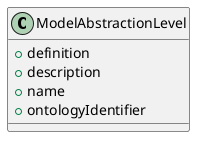 @startuml
class ModelAbstractionLevel {
+definition
+description
+name
+ontologyIdentifier

}

@enduml
